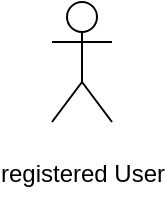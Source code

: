 <mxfile version="14.7.7" type="github"><diagram id="2k4qvEb0eAt47WyBkYto" name="Page-1"><mxGraphModel dx="687" dy="374" grid="1" gridSize="10" guides="1" tooltips="1" connect="1" arrows="1" fold="1" page="1" pageScale="1" pageWidth="827" pageHeight="1169" math="0" shadow="0"><root><mxCell id="0"/><mxCell id="1" parent="0"/><mxCell id="qG030Nj6i0k_ADabBcjQ-6" value="&lt;p&gt;registered User&lt;/p&gt;" style="shape=umlActor;verticalLabelPosition=bottom;verticalAlign=top;html=1;outlineConnect=0;" vertex="1" parent="1"><mxGeometry x="60" y="130" width="30" height="60" as="geometry"/></mxCell></root></mxGraphModel></diagram></mxfile>